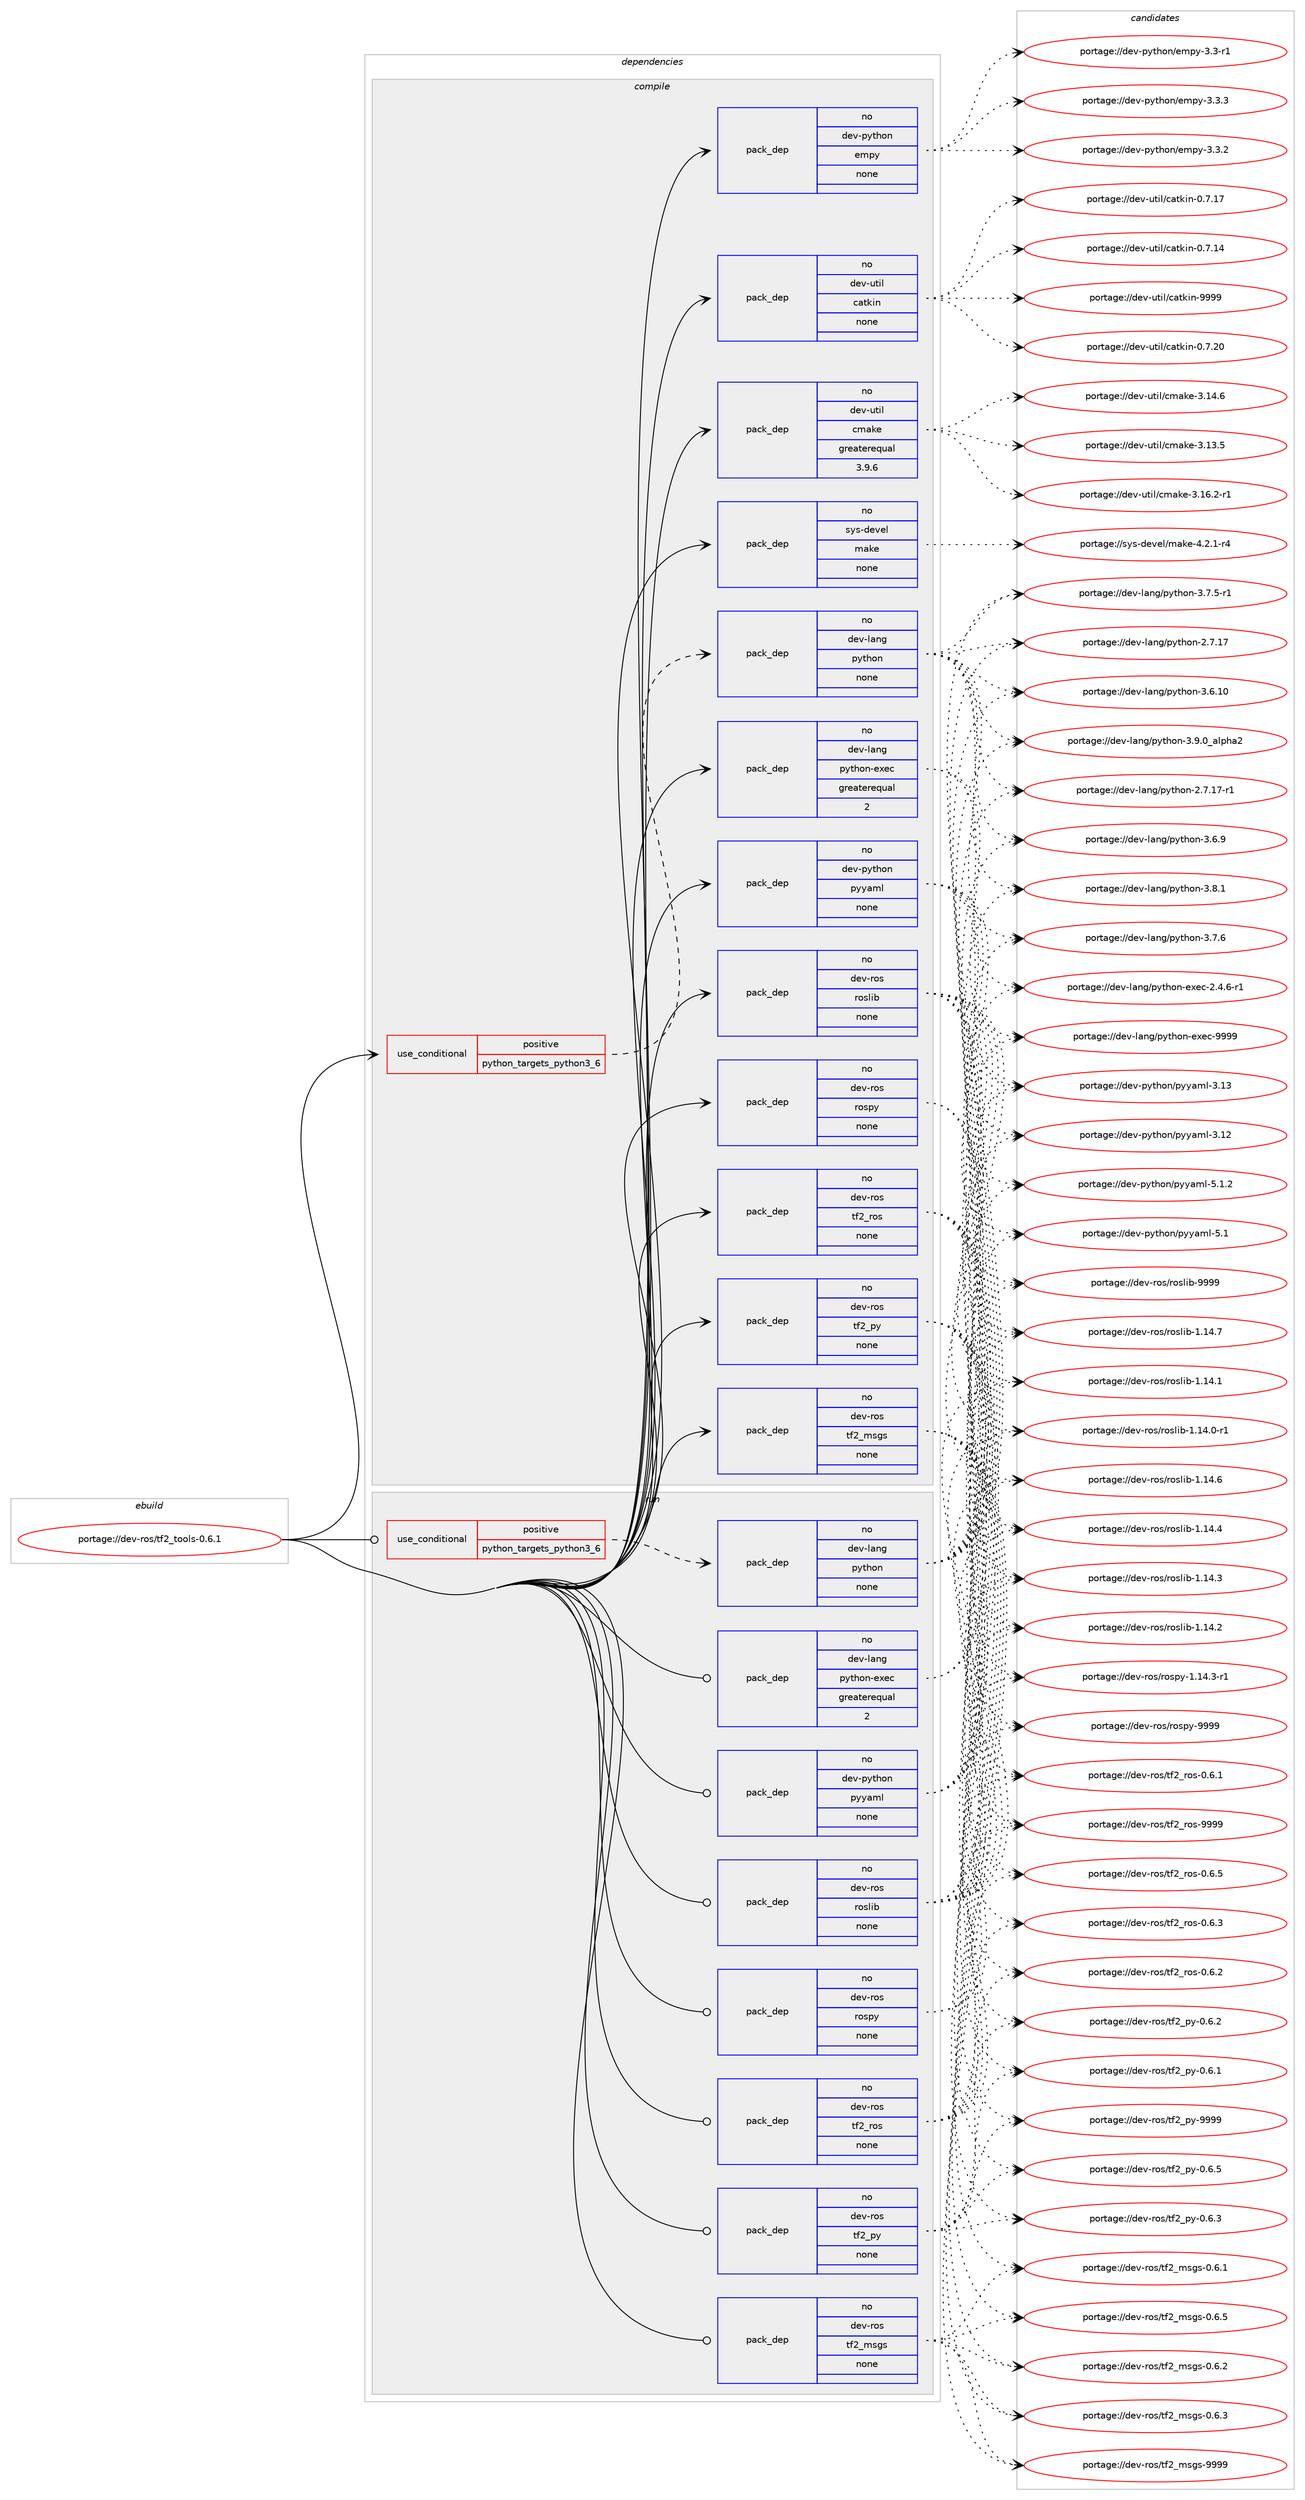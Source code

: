 digraph prolog {

# *************
# Graph options
# *************

newrank=true;
concentrate=true;
compound=true;
graph [rankdir=LR,fontname=Helvetica,fontsize=10,ranksep=1.5];#, ranksep=2.5, nodesep=0.2];
edge  [arrowhead=vee];
node  [fontname=Helvetica,fontsize=10];

# **********
# The ebuild
# **********

subgraph cluster_leftcol {
color=gray;
label=<<i>ebuild</i>>;
id [label="portage://dev-ros/tf2_tools-0.6.1", color=red, width=4, href="../dev-ros/tf2_tools-0.6.1.svg"];
}

# ****************
# The dependencies
# ****************

subgraph cluster_midcol {
color=gray;
label=<<i>dependencies</i>>;
subgraph cluster_compile {
fillcolor="#eeeeee";
style=filled;
label=<<i>compile</i>>;
subgraph cond95759 {
dependency374984 [label=<<TABLE BORDER="0" CELLBORDER="1" CELLSPACING="0" CELLPADDING="4"><TR><TD ROWSPAN="3" CELLPADDING="10">use_conditional</TD></TR><TR><TD>positive</TD></TR><TR><TD>python_targets_python3_6</TD></TR></TABLE>>, shape=none, color=red];
subgraph pack274372 {
dependency374985 [label=<<TABLE BORDER="0" CELLBORDER="1" CELLSPACING="0" CELLPADDING="4" WIDTH="220"><TR><TD ROWSPAN="6" CELLPADDING="30">pack_dep</TD></TR><TR><TD WIDTH="110">no</TD></TR><TR><TD>dev-lang</TD></TR><TR><TD>python</TD></TR><TR><TD>none</TD></TR><TR><TD></TD></TR></TABLE>>, shape=none, color=blue];
}
dependency374984:e -> dependency374985:w [weight=20,style="dashed",arrowhead="vee"];
}
id:e -> dependency374984:w [weight=20,style="solid",arrowhead="vee"];
subgraph pack274373 {
dependency374986 [label=<<TABLE BORDER="0" CELLBORDER="1" CELLSPACING="0" CELLPADDING="4" WIDTH="220"><TR><TD ROWSPAN="6" CELLPADDING="30">pack_dep</TD></TR><TR><TD WIDTH="110">no</TD></TR><TR><TD>dev-lang</TD></TR><TR><TD>python-exec</TD></TR><TR><TD>greaterequal</TD></TR><TR><TD>2</TD></TR></TABLE>>, shape=none, color=blue];
}
id:e -> dependency374986:w [weight=20,style="solid",arrowhead="vee"];
subgraph pack274374 {
dependency374987 [label=<<TABLE BORDER="0" CELLBORDER="1" CELLSPACING="0" CELLPADDING="4" WIDTH="220"><TR><TD ROWSPAN="6" CELLPADDING="30">pack_dep</TD></TR><TR><TD WIDTH="110">no</TD></TR><TR><TD>dev-python</TD></TR><TR><TD>empy</TD></TR><TR><TD>none</TD></TR><TR><TD></TD></TR></TABLE>>, shape=none, color=blue];
}
id:e -> dependency374987:w [weight=20,style="solid",arrowhead="vee"];
subgraph pack274375 {
dependency374988 [label=<<TABLE BORDER="0" CELLBORDER="1" CELLSPACING="0" CELLPADDING="4" WIDTH="220"><TR><TD ROWSPAN="6" CELLPADDING="30">pack_dep</TD></TR><TR><TD WIDTH="110">no</TD></TR><TR><TD>dev-python</TD></TR><TR><TD>pyyaml</TD></TR><TR><TD>none</TD></TR><TR><TD></TD></TR></TABLE>>, shape=none, color=blue];
}
id:e -> dependency374988:w [weight=20,style="solid",arrowhead="vee"];
subgraph pack274376 {
dependency374989 [label=<<TABLE BORDER="0" CELLBORDER="1" CELLSPACING="0" CELLPADDING="4" WIDTH="220"><TR><TD ROWSPAN="6" CELLPADDING="30">pack_dep</TD></TR><TR><TD WIDTH="110">no</TD></TR><TR><TD>dev-ros</TD></TR><TR><TD>roslib</TD></TR><TR><TD>none</TD></TR><TR><TD></TD></TR></TABLE>>, shape=none, color=blue];
}
id:e -> dependency374989:w [weight=20,style="solid",arrowhead="vee"];
subgraph pack274377 {
dependency374990 [label=<<TABLE BORDER="0" CELLBORDER="1" CELLSPACING="0" CELLPADDING="4" WIDTH="220"><TR><TD ROWSPAN="6" CELLPADDING="30">pack_dep</TD></TR><TR><TD WIDTH="110">no</TD></TR><TR><TD>dev-ros</TD></TR><TR><TD>rospy</TD></TR><TR><TD>none</TD></TR><TR><TD></TD></TR></TABLE>>, shape=none, color=blue];
}
id:e -> dependency374990:w [weight=20,style="solid",arrowhead="vee"];
subgraph pack274378 {
dependency374991 [label=<<TABLE BORDER="0" CELLBORDER="1" CELLSPACING="0" CELLPADDING="4" WIDTH="220"><TR><TD ROWSPAN="6" CELLPADDING="30">pack_dep</TD></TR><TR><TD WIDTH="110">no</TD></TR><TR><TD>dev-ros</TD></TR><TR><TD>tf2_msgs</TD></TR><TR><TD>none</TD></TR><TR><TD></TD></TR></TABLE>>, shape=none, color=blue];
}
id:e -> dependency374991:w [weight=20,style="solid",arrowhead="vee"];
subgraph pack274379 {
dependency374992 [label=<<TABLE BORDER="0" CELLBORDER="1" CELLSPACING="0" CELLPADDING="4" WIDTH="220"><TR><TD ROWSPAN="6" CELLPADDING="30">pack_dep</TD></TR><TR><TD WIDTH="110">no</TD></TR><TR><TD>dev-ros</TD></TR><TR><TD>tf2_py</TD></TR><TR><TD>none</TD></TR><TR><TD></TD></TR></TABLE>>, shape=none, color=blue];
}
id:e -> dependency374992:w [weight=20,style="solid",arrowhead="vee"];
subgraph pack274380 {
dependency374993 [label=<<TABLE BORDER="0" CELLBORDER="1" CELLSPACING="0" CELLPADDING="4" WIDTH="220"><TR><TD ROWSPAN="6" CELLPADDING="30">pack_dep</TD></TR><TR><TD WIDTH="110">no</TD></TR><TR><TD>dev-ros</TD></TR><TR><TD>tf2_ros</TD></TR><TR><TD>none</TD></TR><TR><TD></TD></TR></TABLE>>, shape=none, color=blue];
}
id:e -> dependency374993:w [weight=20,style="solid",arrowhead="vee"];
subgraph pack274381 {
dependency374994 [label=<<TABLE BORDER="0" CELLBORDER="1" CELLSPACING="0" CELLPADDING="4" WIDTH="220"><TR><TD ROWSPAN="6" CELLPADDING="30">pack_dep</TD></TR><TR><TD WIDTH="110">no</TD></TR><TR><TD>dev-util</TD></TR><TR><TD>catkin</TD></TR><TR><TD>none</TD></TR><TR><TD></TD></TR></TABLE>>, shape=none, color=blue];
}
id:e -> dependency374994:w [weight=20,style="solid",arrowhead="vee"];
subgraph pack274382 {
dependency374995 [label=<<TABLE BORDER="0" CELLBORDER="1" CELLSPACING="0" CELLPADDING="4" WIDTH="220"><TR><TD ROWSPAN="6" CELLPADDING="30">pack_dep</TD></TR><TR><TD WIDTH="110">no</TD></TR><TR><TD>dev-util</TD></TR><TR><TD>cmake</TD></TR><TR><TD>greaterequal</TD></TR><TR><TD>3.9.6</TD></TR></TABLE>>, shape=none, color=blue];
}
id:e -> dependency374995:w [weight=20,style="solid",arrowhead="vee"];
subgraph pack274383 {
dependency374996 [label=<<TABLE BORDER="0" CELLBORDER="1" CELLSPACING="0" CELLPADDING="4" WIDTH="220"><TR><TD ROWSPAN="6" CELLPADDING="30">pack_dep</TD></TR><TR><TD WIDTH="110">no</TD></TR><TR><TD>sys-devel</TD></TR><TR><TD>make</TD></TR><TR><TD>none</TD></TR><TR><TD></TD></TR></TABLE>>, shape=none, color=blue];
}
id:e -> dependency374996:w [weight=20,style="solid",arrowhead="vee"];
}
subgraph cluster_compileandrun {
fillcolor="#eeeeee";
style=filled;
label=<<i>compile and run</i>>;
}
subgraph cluster_run {
fillcolor="#eeeeee";
style=filled;
label=<<i>run</i>>;
subgraph cond95760 {
dependency374997 [label=<<TABLE BORDER="0" CELLBORDER="1" CELLSPACING="0" CELLPADDING="4"><TR><TD ROWSPAN="3" CELLPADDING="10">use_conditional</TD></TR><TR><TD>positive</TD></TR><TR><TD>python_targets_python3_6</TD></TR></TABLE>>, shape=none, color=red];
subgraph pack274384 {
dependency374998 [label=<<TABLE BORDER="0" CELLBORDER="1" CELLSPACING="0" CELLPADDING="4" WIDTH="220"><TR><TD ROWSPAN="6" CELLPADDING="30">pack_dep</TD></TR><TR><TD WIDTH="110">no</TD></TR><TR><TD>dev-lang</TD></TR><TR><TD>python</TD></TR><TR><TD>none</TD></TR><TR><TD></TD></TR></TABLE>>, shape=none, color=blue];
}
dependency374997:e -> dependency374998:w [weight=20,style="dashed",arrowhead="vee"];
}
id:e -> dependency374997:w [weight=20,style="solid",arrowhead="odot"];
subgraph pack274385 {
dependency374999 [label=<<TABLE BORDER="0" CELLBORDER="1" CELLSPACING="0" CELLPADDING="4" WIDTH="220"><TR><TD ROWSPAN="6" CELLPADDING="30">pack_dep</TD></TR><TR><TD WIDTH="110">no</TD></TR><TR><TD>dev-lang</TD></TR><TR><TD>python-exec</TD></TR><TR><TD>greaterequal</TD></TR><TR><TD>2</TD></TR></TABLE>>, shape=none, color=blue];
}
id:e -> dependency374999:w [weight=20,style="solid",arrowhead="odot"];
subgraph pack274386 {
dependency375000 [label=<<TABLE BORDER="0" CELLBORDER="1" CELLSPACING="0" CELLPADDING="4" WIDTH="220"><TR><TD ROWSPAN="6" CELLPADDING="30">pack_dep</TD></TR><TR><TD WIDTH="110">no</TD></TR><TR><TD>dev-python</TD></TR><TR><TD>pyyaml</TD></TR><TR><TD>none</TD></TR><TR><TD></TD></TR></TABLE>>, shape=none, color=blue];
}
id:e -> dependency375000:w [weight=20,style="solid",arrowhead="odot"];
subgraph pack274387 {
dependency375001 [label=<<TABLE BORDER="0" CELLBORDER="1" CELLSPACING="0" CELLPADDING="4" WIDTH="220"><TR><TD ROWSPAN="6" CELLPADDING="30">pack_dep</TD></TR><TR><TD WIDTH="110">no</TD></TR><TR><TD>dev-ros</TD></TR><TR><TD>roslib</TD></TR><TR><TD>none</TD></TR><TR><TD></TD></TR></TABLE>>, shape=none, color=blue];
}
id:e -> dependency375001:w [weight=20,style="solid",arrowhead="odot"];
subgraph pack274388 {
dependency375002 [label=<<TABLE BORDER="0" CELLBORDER="1" CELLSPACING="0" CELLPADDING="4" WIDTH="220"><TR><TD ROWSPAN="6" CELLPADDING="30">pack_dep</TD></TR><TR><TD WIDTH="110">no</TD></TR><TR><TD>dev-ros</TD></TR><TR><TD>rospy</TD></TR><TR><TD>none</TD></TR><TR><TD></TD></TR></TABLE>>, shape=none, color=blue];
}
id:e -> dependency375002:w [weight=20,style="solid",arrowhead="odot"];
subgraph pack274389 {
dependency375003 [label=<<TABLE BORDER="0" CELLBORDER="1" CELLSPACING="0" CELLPADDING="4" WIDTH="220"><TR><TD ROWSPAN="6" CELLPADDING="30">pack_dep</TD></TR><TR><TD WIDTH="110">no</TD></TR><TR><TD>dev-ros</TD></TR><TR><TD>tf2_msgs</TD></TR><TR><TD>none</TD></TR><TR><TD></TD></TR></TABLE>>, shape=none, color=blue];
}
id:e -> dependency375003:w [weight=20,style="solid",arrowhead="odot"];
subgraph pack274390 {
dependency375004 [label=<<TABLE BORDER="0" CELLBORDER="1" CELLSPACING="0" CELLPADDING="4" WIDTH="220"><TR><TD ROWSPAN="6" CELLPADDING="30">pack_dep</TD></TR><TR><TD WIDTH="110">no</TD></TR><TR><TD>dev-ros</TD></TR><TR><TD>tf2_py</TD></TR><TR><TD>none</TD></TR><TR><TD></TD></TR></TABLE>>, shape=none, color=blue];
}
id:e -> dependency375004:w [weight=20,style="solid",arrowhead="odot"];
subgraph pack274391 {
dependency375005 [label=<<TABLE BORDER="0" CELLBORDER="1" CELLSPACING="0" CELLPADDING="4" WIDTH="220"><TR><TD ROWSPAN="6" CELLPADDING="30">pack_dep</TD></TR><TR><TD WIDTH="110">no</TD></TR><TR><TD>dev-ros</TD></TR><TR><TD>tf2_ros</TD></TR><TR><TD>none</TD></TR><TR><TD></TD></TR></TABLE>>, shape=none, color=blue];
}
id:e -> dependency375005:w [weight=20,style="solid",arrowhead="odot"];
}
}

# **************
# The candidates
# **************

subgraph cluster_choices {
rank=same;
color=gray;
label=<<i>candidates</i>>;

subgraph choice274372 {
color=black;
nodesep=1;
choice10010111845108971101034711212111610411111045514657464895971081121049750 [label="portage://dev-lang/python-3.9.0_alpha2", color=red, width=4,href="../dev-lang/python-3.9.0_alpha2.svg"];
choice100101118451089711010347112121116104111110455146564649 [label="portage://dev-lang/python-3.8.1", color=red, width=4,href="../dev-lang/python-3.8.1.svg"];
choice100101118451089711010347112121116104111110455146554654 [label="portage://dev-lang/python-3.7.6", color=red, width=4,href="../dev-lang/python-3.7.6.svg"];
choice1001011184510897110103471121211161041111104551465546534511449 [label="portage://dev-lang/python-3.7.5-r1", color=red, width=4,href="../dev-lang/python-3.7.5-r1.svg"];
choice100101118451089711010347112121116104111110455146544657 [label="portage://dev-lang/python-3.6.9", color=red, width=4,href="../dev-lang/python-3.6.9.svg"];
choice10010111845108971101034711212111610411111045514654464948 [label="portage://dev-lang/python-3.6.10", color=red, width=4,href="../dev-lang/python-3.6.10.svg"];
choice100101118451089711010347112121116104111110455046554649554511449 [label="portage://dev-lang/python-2.7.17-r1", color=red, width=4,href="../dev-lang/python-2.7.17-r1.svg"];
choice10010111845108971101034711212111610411111045504655464955 [label="portage://dev-lang/python-2.7.17", color=red, width=4,href="../dev-lang/python-2.7.17.svg"];
dependency374985:e -> choice10010111845108971101034711212111610411111045514657464895971081121049750:w [style=dotted,weight="100"];
dependency374985:e -> choice100101118451089711010347112121116104111110455146564649:w [style=dotted,weight="100"];
dependency374985:e -> choice100101118451089711010347112121116104111110455146554654:w [style=dotted,weight="100"];
dependency374985:e -> choice1001011184510897110103471121211161041111104551465546534511449:w [style=dotted,weight="100"];
dependency374985:e -> choice100101118451089711010347112121116104111110455146544657:w [style=dotted,weight="100"];
dependency374985:e -> choice10010111845108971101034711212111610411111045514654464948:w [style=dotted,weight="100"];
dependency374985:e -> choice100101118451089711010347112121116104111110455046554649554511449:w [style=dotted,weight="100"];
dependency374985:e -> choice10010111845108971101034711212111610411111045504655464955:w [style=dotted,weight="100"];
}
subgraph choice274373 {
color=black;
nodesep=1;
choice10010111845108971101034711212111610411111045101120101994557575757 [label="portage://dev-lang/python-exec-9999", color=red, width=4,href="../dev-lang/python-exec-9999.svg"];
choice10010111845108971101034711212111610411111045101120101994550465246544511449 [label="portage://dev-lang/python-exec-2.4.6-r1", color=red, width=4,href="../dev-lang/python-exec-2.4.6-r1.svg"];
dependency374986:e -> choice10010111845108971101034711212111610411111045101120101994557575757:w [style=dotted,weight="100"];
dependency374986:e -> choice10010111845108971101034711212111610411111045101120101994550465246544511449:w [style=dotted,weight="100"];
}
subgraph choice274374 {
color=black;
nodesep=1;
choice1001011184511212111610411111047101109112121455146514651 [label="portage://dev-python/empy-3.3.3", color=red, width=4,href="../dev-python/empy-3.3.3.svg"];
choice1001011184511212111610411111047101109112121455146514650 [label="portage://dev-python/empy-3.3.2", color=red, width=4,href="../dev-python/empy-3.3.2.svg"];
choice1001011184511212111610411111047101109112121455146514511449 [label="portage://dev-python/empy-3.3-r1", color=red, width=4,href="../dev-python/empy-3.3-r1.svg"];
dependency374987:e -> choice1001011184511212111610411111047101109112121455146514651:w [style=dotted,weight="100"];
dependency374987:e -> choice1001011184511212111610411111047101109112121455146514650:w [style=dotted,weight="100"];
dependency374987:e -> choice1001011184511212111610411111047101109112121455146514511449:w [style=dotted,weight="100"];
}
subgraph choice274375 {
color=black;
nodesep=1;
choice100101118451121211161041111104711212112197109108455346494650 [label="portage://dev-python/pyyaml-5.1.2", color=red, width=4,href="../dev-python/pyyaml-5.1.2.svg"];
choice10010111845112121116104111110471121211219710910845534649 [label="portage://dev-python/pyyaml-5.1", color=red, width=4,href="../dev-python/pyyaml-5.1.svg"];
choice1001011184511212111610411111047112121121971091084551464951 [label="portage://dev-python/pyyaml-3.13", color=red, width=4,href="../dev-python/pyyaml-3.13.svg"];
choice1001011184511212111610411111047112121121971091084551464950 [label="portage://dev-python/pyyaml-3.12", color=red, width=4,href="../dev-python/pyyaml-3.12.svg"];
dependency374988:e -> choice100101118451121211161041111104711212112197109108455346494650:w [style=dotted,weight="100"];
dependency374988:e -> choice10010111845112121116104111110471121211219710910845534649:w [style=dotted,weight="100"];
dependency374988:e -> choice1001011184511212111610411111047112121121971091084551464951:w [style=dotted,weight="100"];
dependency374988:e -> choice1001011184511212111610411111047112121121971091084551464950:w [style=dotted,weight="100"];
}
subgraph choice274376 {
color=black;
nodesep=1;
choice1001011184511411111547114111115108105984557575757 [label="portage://dev-ros/roslib-9999", color=red, width=4,href="../dev-ros/roslib-9999.svg"];
choice10010111845114111115471141111151081059845494649524655 [label="portage://dev-ros/roslib-1.14.7", color=red, width=4,href="../dev-ros/roslib-1.14.7.svg"];
choice10010111845114111115471141111151081059845494649524654 [label="portage://dev-ros/roslib-1.14.6", color=red, width=4,href="../dev-ros/roslib-1.14.6.svg"];
choice10010111845114111115471141111151081059845494649524652 [label="portage://dev-ros/roslib-1.14.4", color=red, width=4,href="../dev-ros/roslib-1.14.4.svg"];
choice10010111845114111115471141111151081059845494649524651 [label="portage://dev-ros/roslib-1.14.3", color=red, width=4,href="../dev-ros/roslib-1.14.3.svg"];
choice10010111845114111115471141111151081059845494649524650 [label="portage://dev-ros/roslib-1.14.2", color=red, width=4,href="../dev-ros/roslib-1.14.2.svg"];
choice10010111845114111115471141111151081059845494649524649 [label="portage://dev-ros/roslib-1.14.1", color=red, width=4,href="../dev-ros/roslib-1.14.1.svg"];
choice100101118451141111154711411111510810598454946495246484511449 [label="portage://dev-ros/roslib-1.14.0-r1", color=red, width=4,href="../dev-ros/roslib-1.14.0-r1.svg"];
dependency374989:e -> choice1001011184511411111547114111115108105984557575757:w [style=dotted,weight="100"];
dependency374989:e -> choice10010111845114111115471141111151081059845494649524655:w [style=dotted,weight="100"];
dependency374989:e -> choice10010111845114111115471141111151081059845494649524654:w [style=dotted,weight="100"];
dependency374989:e -> choice10010111845114111115471141111151081059845494649524652:w [style=dotted,weight="100"];
dependency374989:e -> choice10010111845114111115471141111151081059845494649524651:w [style=dotted,weight="100"];
dependency374989:e -> choice10010111845114111115471141111151081059845494649524650:w [style=dotted,weight="100"];
dependency374989:e -> choice10010111845114111115471141111151081059845494649524649:w [style=dotted,weight="100"];
dependency374989:e -> choice100101118451141111154711411111510810598454946495246484511449:w [style=dotted,weight="100"];
}
subgraph choice274377 {
color=black;
nodesep=1;
choice10010111845114111115471141111151121214557575757 [label="portage://dev-ros/rospy-9999", color=red, width=4,href="../dev-ros/rospy-9999.svg"];
choice1001011184511411111547114111115112121454946495246514511449 [label="portage://dev-ros/rospy-1.14.3-r1", color=red, width=4,href="../dev-ros/rospy-1.14.3-r1.svg"];
dependency374990:e -> choice10010111845114111115471141111151121214557575757:w [style=dotted,weight="100"];
dependency374990:e -> choice1001011184511411111547114111115112121454946495246514511449:w [style=dotted,weight="100"];
}
subgraph choice274378 {
color=black;
nodesep=1;
choice100101118451141111154711610250951091151031154557575757 [label="portage://dev-ros/tf2_msgs-9999", color=red, width=4,href="../dev-ros/tf2_msgs-9999.svg"];
choice10010111845114111115471161025095109115103115454846544653 [label="portage://dev-ros/tf2_msgs-0.6.5", color=red, width=4,href="../dev-ros/tf2_msgs-0.6.5.svg"];
choice10010111845114111115471161025095109115103115454846544651 [label="portage://dev-ros/tf2_msgs-0.6.3", color=red, width=4,href="../dev-ros/tf2_msgs-0.6.3.svg"];
choice10010111845114111115471161025095109115103115454846544650 [label="portage://dev-ros/tf2_msgs-0.6.2", color=red, width=4,href="../dev-ros/tf2_msgs-0.6.2.svg"];
choice10010111845114111115471161025095109115103115454846544649 [label="portage://dev-ros/tf2_msgs-0.6.1", color=red, width=4,href="../dev-ros/tf2_msgs-0.6.1.svg"];
dependency374991:e -> choice100101118451141111154711610250951091151031154557575757:w [style=dotted,weight="100"];
dependency374991:e -> choice10010111845114111115471161025095109115103115454846544653:w [style=dotted,weight="100"];
dependency374991:e -> choice10010111845114111115471161025095109115103115454846544651:w [style=dotted,weight="100"];
dependency374991:e -> choice10010111845114111115471161025095109115103115454846544650:w [style=dotted,weight="100"];
dependency374991:e -> choice10010111845114111115471161025095109115103115454846544649:w [style=dotted,weight="100"];
}
subgraph choice274379 {
color=black;
nodesep=1;
choice100101118451141111154711610250951121214557575757 [label="portage://dev-ros/tf2_py-9999", color=red, width=4,href="../dev-ros/tf2_py-9999.svg"];
choice10010111845114111115471161025095112121454846544653 [label="portage://dev-ros/tf2_py-0.6.5", color=red, width=4,href="../dev-ros/tf2_py-0.6.5.svg"];
choice10010111845114111115471161025095112121454846544651 [label="portage://dev-ros/tf2_py-0.6.3", color=red, width=4,href="../dev-ros/tf2_py-0.6.3.svg"];
choice10010111845114111115471161025095112121454846544650 [label="portage://dev-ros/tf2_py-0.6.2", color=red, width=4,href="../dev-ros/tf2_py-0.6.2.svg"];
choice10010111845114111115471161025095112121454846544649 [label="portage://dev-ros/tf2_py-0.6.1", color=red, width=4,href="../dev-ros/tf2_py-0.6.1.svg"];
dependency374992:e -> choice100101118451141111154711610250951121214557575757:w [style=dotted,weight="100"];
dependency374992:e -> choice10010111845114111115471161025095112121454846544653:w [style=dotted,weight="100"];
dependency374992:e -> choice10010111845114111115471161025095112121454846544651:w [style=dotted,weight="100"];
dependency374992:e -> choice10010111845114111115471161025095112121454846544650:w [style=dotted,weight="100"];
dependency374992:e -> choice10010111845114111115471161025095112121454846544649:w [style=dotted,weight="100"];
}
subgraph choice274380 {
color=black;
nodesep=1;
choice100101118451141111154711610250951141111154557575757 [label="portage://dev-ros/tf2_ros-9999", color=red, width=4,href="../dev-ros/tf2_ros-9999.svg"];
choice10010111845114111115471161025095114111115454846544653 [label="portage://dev-ros/tf2_ros-0.6.5", color=red, width=4,href="../dev-ros/tf2_ros-0.6.5.svg"];
choice10010111845114111115471161025095114111115454846544651 [label="portage://dev-ros/tf2_ros-0.6.3", color=red, width=4,href="../dev-ros/tf2_ros-0.6.3.svg"];
choice10010111845114111115471161025095114111115454846544650 [label="portage://dev-ros/tf2_ros-0.6.2", color=red, width=4,href="../dev-ros/tf2_ros-0.6.2.svg"];
choice10010111845114111115471161025095114111115454846544649 [label="portage://dev-ros/tf2_ros-0.6.1", color=red, width=4,href="../dev-ros/tf2_ros-0.6.1.svg"];
dependency374993:e -> choice100101118451141111154711610250951141111154557575757:w [style=dotted,weight="100"];
dependency374993:e -> choice10010111845114111115471161025095114111115454846544653:w [style=dotted,weight="100"];
dependency374993:e -> choice10010111845114111115471161025095114111115454846544651:w [style=dotted,weight="100"];
dependency374993:e -> choice10010111845114111115471161025095114111115454846544650:w [style=dotted,weight="100"];
dependency374993:e -> choice10010111845114111115471161025095114111115454846544649:w [style=dotted,weight="100"];
}
subgraph choice274381 {
color=black;
nodesep=1;
choice100101118451171161051084799971161071051104557575757 [label="portage://dev-util/catkin-9999", color=red, width=4,href="../dev-util/catkin-9999.svg"];
choice1001011184511711610510847999711610710511045484655465048 [label="portage://dev-util/catkin-0.7.20", color=red, width=4,href="../dev-util/catkin-0.7.20.svg"];
choice1001011184511711610510847999711610710511045484655464955 [label="portage://dev-util/catkin-0.7.17", color=red, width=4,href="../dev-util/catkin-0.7.17.svg"];
choice1001011184511711610510847999711610710511045484655464952 [label="portage://dev-util/catkin-0.7.14", color=red, width=4,href="../dev-util/catkin-0.7.14.svg"];
dependency374994:e -> choice100101118451171161051084799971161071051104557575757:w [style=dotted,weight="100"];
dependency374994:e -> choice1001011184511711610510847999711610710511045484655465048:w [style=dotted,weight="100"];
dependency374994:e -> choice1001011184511711610510847999711610710511045484655464955:w [style=dotted,weight="100"];
dependency374994:e -> choice1001011184511711610510847999711610710511045484655464952:w [style=dotted,weight="100"];
}
subgraph choice274382 {
color=black;
nodesep=1;
choice10010111845117116105108479910997107101455146495446504511449 [label="portage://dev-util/cmake-3.16.2-r1", color=red, width=4,href="../dev-util/cmake-3.16.2-r1.svg"];
choice1001011184511711610510847991099710710145514649524654 [label="portage://dev-util/cmake-3.14.6", color=red, width=4,href="../dev-util/cmake-3.14.6.svg"];
choice1001011184511711610510847991099710710145514649514653 [label="portage://dev-util/cmake-3.13.5", color=red, width=4,href="../dev-util/cmake-3.13.5.svg"];
dependency374995:e -> choice10010111845117116105108479910997107101455146495446504511449:w [style=dotted,weight="100"];
dependency374995:e -> choice1001011184511711610510847991099710710145514649524654:w [style=dotted,weight="100"];
dependency374995:e -> choice1001011184511711610510847991099710710145514649514653:w [style=dotted,weight="100"];
}
subgraph choice274383 {
color=black;
nodesep=1;
choice1151211154510010111810110847109971071014552465046494511452 [label="portage://sys-devel/make-4.2.1-r4", color=red, width=4,href="../sys-devel/make-4.2.1-r4.svg"];
dependency374996:e -> choice1151211154510010111810110847109971071014552465046494511452:w [style=dotted,weight="100"];
}
subgraph choice274384 {
color=black;
nodesep=1;
choice10010111845108971101034711212111610411111045514657464895971081121049750 [label="portage://dev-lang/python-3.9.0_alpha2", color=red, width=4,href="../dev-lang/python-3.9.0_alpha2.svg"];
choice100101118451089711010347112121116104111110455146564649 [label="portage://dev-lang/python-3.8.1", color=red, width=4,href="../dev-lang/python-3.8.1.svg"];
choice100101118451089711010347112121116104111110455146554654 [label="portage://dev-lang/python-3.7.6", color=red, width=4,href="../dev-lang/python-3.7.6.svg"];
choice1001011184510897110103471121211161041111104551465546534511449 [label="portage://dev-lang/python-3.7.5-r1", color=red, width=4,href="../dev-lang/python-3.7.5-r1.svg"];
choice100101118451089711010347112121116104111110455146544657 [label="portage://dev-lang/python-3.6.9", color=red, width=4,href="../dev-lang/python-3.6.9.svg"];
choice10010111845108971101034711212111610411111045514654464948 [label="portage://dev-lang/python-3.6.10", color=red, width=4,href="../dev-lang/python-3.6.10.svg"];
choice100101118451089711010347112121116104111110455046554649554511449 [label="portage://dev-lang/python-2.7.17-r1", color=red, width=4,href="../dev-lang/python-2.7.17-r1.svg"];
choice10010111845108971101034711212111610411111045504655464955 [label="portage://dev-lang/python-2.7.17", color=red, width=4,href="../dev-lang/python-2.7.17.svg"];
dependency374998:e -> choice10010111845108971101034711212111610411111045514657464895971081121049750:w [style=dotted,weight="100"];
dependency374998:e -> choice100101118451089711010347112121116104111110455146564649:w [style=dotted,weight="100"];
dependency374998:e -> choice100101118451089711010347112121116104111110455146554654:w [style=dotted,weight="100"];
dependency374998:e -> choice1001011184510897110103471121211161041111104551465546534511449:w [style=dotted,weight="100"];
dependency374998:e -> choice100101118451089711010347112121116104111110455146544657:w [style=dotted,weight="100"];
dependency374998:e -> choice10010111845108971101034711212111610411111045514654464948:w [style=dotted,weight="100"];
dependency374998:e -> choice100101118451089711010347112121116104111110455046554649554511449:w [style=dotted,weight="100"];
dependency374998:e -> choice10010111845108971101034711212111610411111045504655464955:w [style=dotted,weight="100"];
}
subgraph choice274385 {
color=black;
nodesep=1;
choice10010111845108971101034711212111610411111045101120101994557575757 [label="portage://dev-lang/python-exec-9999", color=red, width=4,href="../dev-lang/python-exec-9999.svg"];
choice10010111845108971101034711212111610411111045101120101994550465246544511449 [label="portage://dev-lang/python-exec-2.4.6-r1", color=red, width=4,href="../dev-lang/python-exec-2.4.6-r1.svg"];
dependency374999:e -> choice10010111845108971101034711212111610411111045101120101994557575757:w [style=dotted,weight="100"];
dependency374999:e -> choice10010111845108971101034711212111610411111045101120101994550465246544511449:w [style=dotted,weight="100"];
}
subgraph choice274386 {
color=black;
nodesep=1;
choice100101118451121211161041111104711212112197109108455346494650 [label="portage://dev-python/pyyaml-5.1.2", color=red, width=4,href="../dev-python/pyyaml-5.1.2.svg"];
choice10010111845112121116104111110471121211219710910845534649 [label="portage://dev-python/pyyaml-5.1", color=red, width=4,href="../dev-python/pyyaml-5.1.svg"];
choice1001011184511212111610411111047112121121971091084551464951 [label="portage://dev-python/pyyaml-3.13", color=red, width=4,href="../dev-python/pyyaml-3.13.svg"];
choice1001011184511212111610411111047112121121971091084551464950 [label="portage://dev-python/pyyaml-3.12", color=red, width=4,href="../dev-python/pyyaml-3.12.svg"];
dependency375000:e -> choice100101118451121211161041111104711212112197109108455346494650:w [style=dotted,weight="100"];
dependency375000:e -> choice10010111845112121116104111110471121211219710910845534649:w [style=dotted,weight="100"];
dependency375000:e -> choice1001011184511212111610411111047112121121971091084551464951:w [style=dotted,weight="100"];
dependency375000:e -> choice1001011184511212111610411111047112121121971091084551464950:w [style=dotted,weight="100"];
}
subgraph choice274387 {
color=black;
nodesep=1;
choice1001011184511411111547114111115108105984557575757 [label="portage://dev-ros/roslib-9999", color=red, width=4,href="../dev-ros/roslib-9999.svg"];
choice10010111845114111115471141111151081059845494649524655 [label="portage://dev-ros/roslib-1.14.7", color=red, width=4,href="../dev-ros/roslib-1.14.7.svg"];
choice10010111845114111115471141111151081059845494649524654 [label="portage://dev-ros/roslib-1.14.6", color=red, width=4,href="../dev-ros/roslib-1.14.6.svg"];
choice10010111845114111115471141111151081059845494649524652 [label="portage://dev-ros/roslib-1.14.4", color=red, width=4,href="../dev-ros/roslib-1.14.4.svg"];
choice10010111845114111115471141111151081059845494649524651 [label="portage://dev-ros/roslib-1.14.3", color=red, width=4,href="../dev-ros/roslib-1.14.3.svg"];
choice10010111845114111115471141111151081059845494649524650 [label="portage://dev-ros/roslib-1.14.2", color=red, width=4,href="../dev-ros/roslib-1.14.2.svg"];
choice10010111845114111115471141111151081059845494649524649 [label="portage://dev-ros/roslib-1.14.1", color=red, width=4,href="../dev-ros/roslib-1.14.1.svg"];
choice100101118451141111154711411111510810598454946495246484511449 [label="portage://dev-ros/roslib-1.14.0-r1", color=red, width=4,href="../dev-ros/roslib-1.14.0-r1.svg"];
dependency375001:e -> choice1001011184511411111547114111115108105984557575757:w [style=dotted,weight="100"];
dependency375001:e -> choice10010111845114111115471141111151081059845494649524655:w [style=dotted,weight="100"];
dependency375001:e -> choice10010111845114111115471141111151081059845494649524654:w [style=dotted,weight="100"];
dependency375001:e -> choice10010111845114111115471141111151081059845494649524652:w [style=dotted,weight="100"];
dependency375001:e -> choice10010111845114111115471141111151081059845494649524651:w [style=dotted,weight="100"];
dependency375001:e -> choice10010111845114111115471141111151081059845494649524650:w [style=dotted,weight="100"];
dependency375001:e -> choice10010111845114111115471141111151081059845494649524649:w [style=dotted,weight="100"];
dependency375001:e -> choice100101118451141111154711411111510810598454946495246484511449:w [style=dotted,weight="100"];
}
subgraph choice274388 {
color=black;
nodesep=1;
choice10010111845114111115471141111151121214557575757 [label="portage://dev-ros/rospy-9999", color=red, width=4,href="../dev-ros/rospy-9999.svg"];
choice1001011184511411111547114111115112121454946495246514511449 [label="portage://dev-ros/rospy-1.14.3-r1", color=red, width=4,href="../dev-ros/rospy-1.14.3-r1.svg"];
dependency375002:e -> choice10010111845114111115471141111151121214557575757:w [style=dotted,weight="100"];
dependency375002:e -> choice1001011184511411111547114111115112121454946495246514511449:w [style=dotted,weight="100"];
}
subgraph choice274389 {
color=black;
nodesep=1;
choice100101118451141111154711610250951091151031154557575757 [label="portage://dev-ros/tf2_msgs-9999", color=red, width=4,href="../dev-ros/tf2_msgs-9999.svg"];
choice10010111845114111115471161025095109115103115454846544653 [label="portage://dev-ros/tf2_msgs-0.6.5", color=red, width=4,href="../dev-ros/tf2_msgs-0.6.5.svg"];
choice10010111845114111115471161025095109115103115454846544651 [label="portage://dev-ros/tf2_msgs-0.6.3", color=red, width=4,href="../dev-ros/tf2_msgs-0.6.3.svg"];
choice10010111845114111115471161025095109115103115454846544650 [label="portage://dev-ros/tf2_msgs-0.6.2", color=red, width=4,href="../dev-ros/tf2_msgs-0.6.2.svg"];
choice10010111845114111115471161025095109115103115454846544649 [label="portage://dev-ros/tf2_msgs-0.6.1", color=red, width=4,href="../dev-ros/tf2_msgs-0.6.1.svg"];
dependency375003:e -> choice100101118451141111154711610250951091151031154557575757:w [style=dotted,weight="100"];
dependency375003:e -> choice10010111845114111115471161025095109115103115454846544653:w [style=dotted,weight="100"];
dependency375003:e -> choice10010111845114111115471161025095109115103115454846544651:w [style=dotted,weight="100"];
dependency375003:e -> choice10010111845114111115471161025095109115103115454846544650:w [style=dotted,weight="100"];
dependency375003:e -> choice10010111845114111115471161025095109115103115454846544649:w [style=dotted,weight="100"];
}
subgraph choice274390 {
color=black;
nodesep=1;
choice100101118451141111154711610250951121214557575757 [label="portage://dev-ros/tf2_py-9999", color=red, width=4,href="../dev-ros/tf2_py-9999.svg"];
choice10010111845114111115471161025095112121454846544653 [label="portage://dev-ros/tf2_py-0.6.5", color=red, width=4,href="../dev-ros/tf2_py-0.6.5.svg"];
choice10010111845114111115471161025095112121454846544651 [label="portage://dev-ros/tf2_py-0.6.3", color=red, width=4,href="../dev-ros/tf2_py-0.6.3.svg"];
choice10010111845114111115471161025095112121454846544650 [label="portage://dev-ros/tf2_py-0.6.2", color=red, width=4,href="../dev-ros/tf2_py-0.6.2.svg"];
choice10010111845114111115471161025095112121454846544649 [label="portage://dev-ros/tf2_py-0.6.1", color=red, width=4,href="../dev-ros/tf2_py-0.6.1.svg"];
dependency375004:e -> choice100101118451141111154711610250951121214557575757:w [style=dotted,weight="100"];
dependency375004:e -> choice10010111845114111115471161025095112121454846544653:w [style=dotted,weight="100"];
dependency375004:e -> choice10010111845114111115471161025095112121454846544651:w [style=dotted,weight="100"];
dependency375004:e -> choice10010111845114111115471161025095112121454846544650:w [style=dotted,weight="100"];
dependency375004:e -> choice10010111845114111115471161025095112121454846544649:w [style=dotted,weight="100"];
}
subgraph choice274391 {
color=black;
nodesep=1;
choice100101118451141111154711610250951141111154557575757 [label="portage://dev-ros/tf2_ros-9999", color=red, width=4,href="../dev-ros/tf2_ros-9999.svg"];
choice10010111845114111115471161025095114111115454846544653 [label="portage://dev-ros/tf2_ros-0.6.5", color=red, width=4,href="../dev-ros/tf2_ros-0.6.5.svg"];
choice10010111845114111115471161025095114111115454846544651 [label="portage://dev-ros/tf2_ros-0.6.3", color=red, width=4,href="../dev-ros/tf2_ros-0.6.3.svg"];
choice10010111845114111115471161025095114111115454846544650 [label="portage://dev-ros/tf2_ros-0.6.2", color=red, width=4,href="../dev-ros/tf2_ros-0.6.2.svg"];
choice10010111845114111115471161025095114111115454846544649 [label="portage://dev-ros/tf2_ros-0.6.1", color=red, width=4,href="../dev-ros/tf2_ros-0.6.1.svg"];
dependency375005:e -> choice100101118451141111154711610250951141111154557575757:w [style=dotted,weight="100"];
dependency375005:e -> choice10010111845114111115471161025095114111115454846544653:w [style=dotted,weight="100"];
dependency375005:e -> choice10010111845114111115471161025095114111115454846544651:w [style=dotted,weight="100"];
dependency375005:e -> choice10010111845114111115471161025095114111115454846544650:w [style=dotted,weight="100"];
dependency375005:e -> choice10010111845114111115471161025095114111115454846544649:w [style=dotted,weight="100"];
}
}

}
